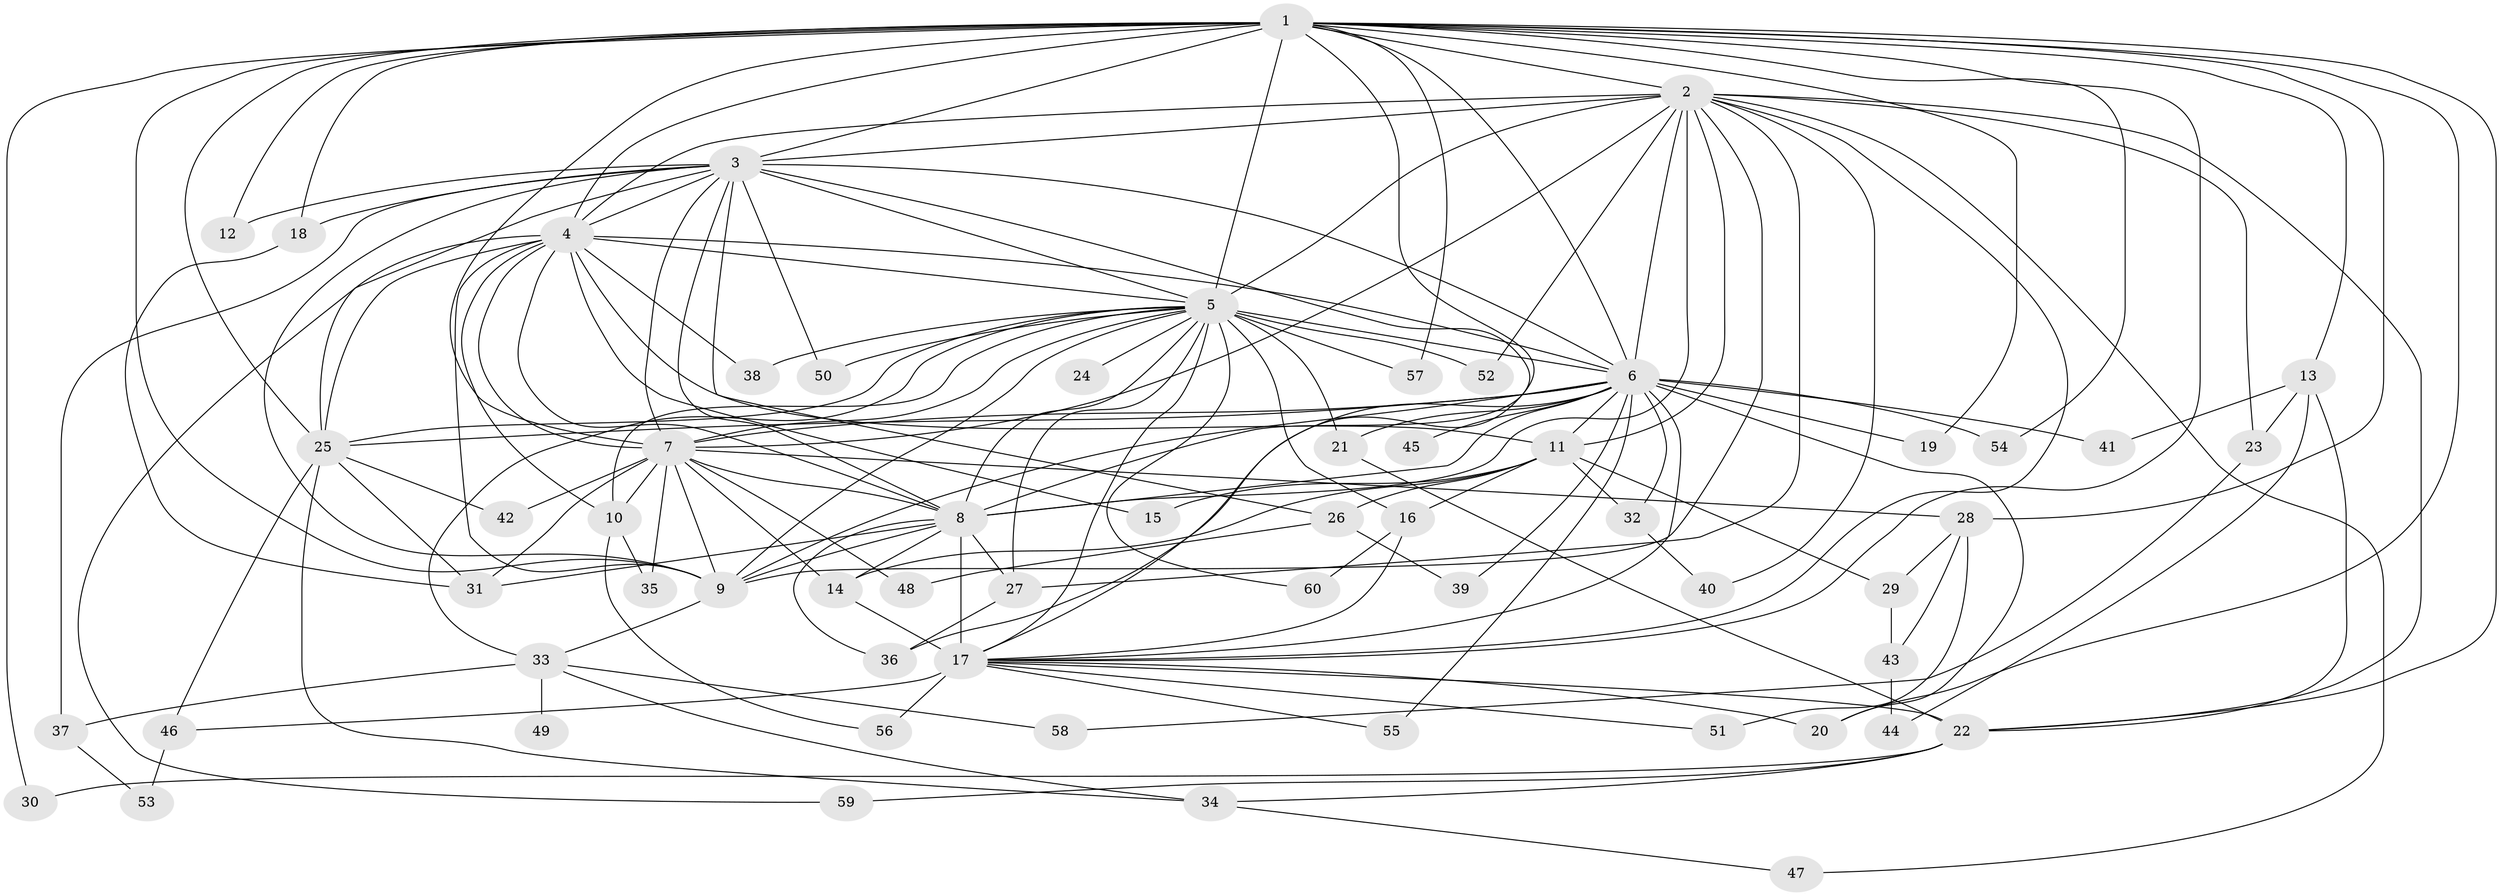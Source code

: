 // original degree distribution, {22: 0.010101010101010102, 19: 0.010101010101010102, 17: 0.010101010101010102, 18: 0.020202020202020204, 25: 0.020202020202020204, 15: 0.010101010101010102, 28: 0.010101010101010102, 13: 0.010101010101010102, 5: 0.06060606060606061, 7: 0.020202020202020204, 2: 0.5757575757575758, 3: 0.1414141414141414, 6: 0.030303030303030304, 4: 0.0707070707070707}
// Generated by graph-tools (version 1.1) at 2025/49/03/04/25 22:49:43]
// undirected, 60 vertices, 155 edges
graph export_dot {
  node [color=gray90,style=filled];
  1;
  2;
  3;
  4;
  5;
  6;
  7;
  8;
  9;
  10;
  11;
  12;
  13;
  14;
  15;
  16;
  17;
  18;
  19;
  20;
  21;
  22;
  23;
  24;
  25;
  26;
  27;
  28;
  29;
  30;
  31;
  32;
  33;
  34;
  35;
  36;
  37;
  38;
  39;
  40;
  41;
  42;
  43;
  44;
  45;
  46;
  47;
  48;
  49;
  50;
  51;
  52;
  53;
  54;
  55;
  56;
  57;
  58;
  59;
  60;
  1 -- 2 [weight=2.0];
  1 -- 3 [weight=3.0];
  1 -- 4 [weight=2.0];
  1 -- 5 [weight=3.0];
  1 -- 6 [weight=3.0];
  1 -- 7 [weight=2.0];
  1 -- 8 [weight=2.0];
  1 -- 9 [weight=3.0];
  1 -- 12 [weight=1.0];
  1 -- 13 [weight=1.0];
  1 -- 17 [weight=1.0];
  1 -- 18 [weight=1.0];
  1 -- 19 [weight=1.0];
  1 -- 20 [weight=1.0];
  1 -- 22 [weight=1.0];
  1 -- 25 [weight=1.0];
  1 -- 28 [weight=1.0];
  1 -- 30 [weight=1.0];
  1 -- 54 [weight=1.0];
  1 -- 57 [weight=1.0];
  2 -- 3 [weight=1.0];
  2 -- 4 [weight=1.0];
  2 -- 5 [weight=1.0];
  2 -- 6 [weight=1.0];
  2 -- 7 [weight=2.0];
  2 -- 8 [weight=1.0];
  2 -- 9 [weight=1.0];
  2 -- 11 [weight=2.0];
  2 -- 17 [weight=1.0];
  2 -- 22 [weight=1.0];
  2 -- 23 [weight=1.0];
  2 -- 27 [weight=1.0];
  2 -- 40 [weight=1.0];
  2 -- 47 [weight=1.0];
  2 -- 52 [weight=1.0];
  3 -- 4 [weight=1.0];
  3 -- 5 [weight=1.0];
  3 -- 6 [weight=1.0];
  3 -- 7 [weight=1.0];
  3 -- 8 [weight=1.0];
  3 -- 9 [weight=1.0];
  3 -- 12 [weight=1.0];
  3 -- 17 [weight=1.0];
  3 -- 18 [weight=1.0];
  3 -- 25 [weight=1.0];
  3 -- 26 [weight=1.0];
  3 -- 37 [weight=1.0];
  3 -- 50 [weight=1.0];
  4 -- 5 [weight=1.0];
  4 -- 6 [weight=1.0];
  4 -- 7 [weight=1.0];
  4 -- 8 [weight=2.0];
  4 -- 9 [weight=1.0];
  4 -- 10 [weight=1.0];
  4 -- 11 [weight=1.0];
  4 -- 15 [weight=1.0];
  4 -- 25 [weight=1.0];
  4 -- 38 [weight=1.0];
  4 -- 59 [weight=1.0];
  5 -- 6 [weight=1.0];
  5 -- 7 [weight=1.0];
  5 -- 8 [weight=1.0];
  5 -- 9 [weight=1.0];
  5 -- 10 [weight=1.0];
  5 -- 16 [weight=1.0];
  5 -- 17 [weight=2.0];
  5 -- 21 [weight=1.0];
  5 -- 24 [weight=1.0];
  5 -- 25 [weight=1.0];
  5 -- 27 [weight=1.0];
  5 -- 33 [weight=1.0];
  5 -- 38 [weight=1.0];
  5 -- 50 [weight=1.0];
  5 -- 52 [weight=1.0];
  5 -- 57 [weight=1.0];
  5 -- 60 [weight=1.0];
  6 -- 7 [weight=1.0];
  6 -- 8 [weight=1.0];
  6 -- 9 [weight=1.0];
  6 -- 11 [weight=1.0];
  6 -- 17 [weight=1.0];
  6 -- 19 [weight=1.0];
  6 -- 20 [weight=2.0];
  6 -- 21 [weight=1.0];
  6 -- 25 [weight=1.0];
  6 -- 32 [weight=1.0];
  6 -- 36 [weight=1.0];
  6 -- 39 [weight=1.0];
  6 -- 41 [weight=1.0];
  6 -- 45 [weight=1.0];
  6 -- 54 [weight=1.0];
  6 -- 55 [weight=1.0];
  7 -- 8 [weight=1.0];
  7 -- 9 [weight=2.0];
  7 -- 10 [weight=1.0];
  7 -- 14 [weight=1.0];
  7 -- 28 [weight=1.0];
  7 -- 31 [weight=1.0];
  7 -- 35 [weight=1.0];
  7 -- 42 [weight=1.0];
  7 -- 48 [weight=1.0];
  8 -- 9 [weight=2.0];
  8 -- 14 [weight=1.0];
  8 -- 17 [weight=12.0];
  8 -- 27 [weight=1.0];
  8 -- 31 [weight=1.0];
  8 -- 36 [weight=1.0];
  9 -- 33 [weight=1.0];
  10 -- 35 [weight=1.0];
  10 -- 56 [weight=1.0];
  11 -- 14 [weight=1.0];
  11 -- 15 [weight=1.0];
  11 -- 16 [weight=1.0];
  11 -- 26 [weight=1.0];
  11 -- 29 [weight=1.0];
  11 -- 32 [weight=1.0];
  13 -- 22 [weight=1.0];
  13 -- 23 [weight=1.0];
  13 -- 41 [weight=1.0];
  13 -- 44 [weight=1.0];
  14 -- 17 [weight=1.0];
  16 -- 17 [weight=1.0];
  16 -- 60 [weight=1.0];
  17 -- 20 [weight=1.0];
  17 -- 22 [weight=2.0];
  17 -- 46 [weight=1.0];
  17 -- 51 [weight=1.0];
  17 -- 55 [weight=1.0];
  17 -- 56 [weight=1.0];
  18 -- 31 [weight=1.0];
  21 -- 22 [weight=1.0];
  22 -- 30 [weight=1.0];
  22 -- 34 [weight=1.0];
  22 -- 59 [weight=1.0];
  23 -- 58 [weight=1.0];
  25 -- 31 [weight=1.0];
  25 -- 34 [weight=1.0];
  25 -- 42 [weight=1.0];
  25 -- 46 [weight=1.0];
  26 -- 39 [weight=1.0];
  26 -- 48 [weight=1.0];
  27 -- 36 [weight=1.0];
  28 -- 29 [weight=1.0];
  28 -- 43 [weight=1.0];
  28 -- 51 [weight=1.0];
  29 -- 43 [weight=1.0];
  32 -- 40 [weight=1.0];
  33 -- 34 [weight=1.0];
  33 -- 37 [weight=1.0];
  33 -- 49 [weight=1.0];
  33 -- 58 [weight=1.0];
  34 -- 47 [weight=1.0];
  37 -- 53 [weight=1.0];
  43 -- 44 [weight=1.0];
  46 -- 53 [weight=1.0];
}
